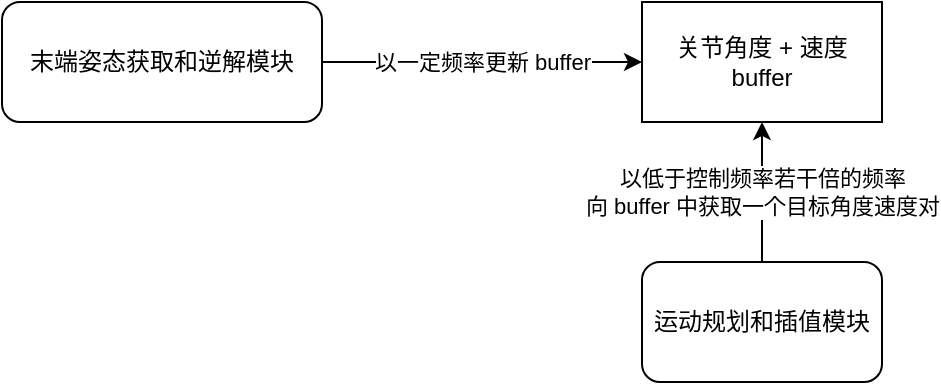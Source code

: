 <mxfile>
    <diagram id="ZOmf4asVj-D0tWPk4HrZ" name="第 1 页">
        <mxGraphModel dx="1194" dy="794" grid="1" gridSize="10" guides="1" tooltips="1" connect="1" arrows="1" fold="1" page="1" pageScale="1" pageWidth="827" pageHeight="1169" math="0" shadow="0">
            <root>
                <mxCell id="0"/>
                <mxCell id="1" parent="0"/>
                <mxCell id="6" value="以一定频率更新 buffer" style="edgeStyle=none;html=1;" edge="1" parent="1" source="3" target="4">
                    <mxGeometry relative="1" as="geometry"/>
                </mxCell>
                <mxCell id="3" value="末端姿态获取和逆解模块" style="rounded=1;whiteSpace=wrap;html=1;" vertex="1" parent="1">
                    <mxGeometry x="70" y="380" width="160" height="60" as="geometry"/>
                </mxCell>
                <mxCell id="4" value="关节角度 + 速度 buffer" style="rounded=0;whiteSpace=wrap;html=1;" vertex="1" parent="1">
                    <mxGeometry x="390" y="380" width="120" height="60" as="geometry"/>
                </mxCell>
                <mxCell id="8" value="以低于控制频率若干倍的频率&lt;br&gt;向 buffer 中获取一个目标角度速度对" style="edgeStyle=none;html=1;entryX=0.5;entryY=1;entryDx=0;entryDy=0;" edge="1" parent="1" source="5" target="4">
                    <mxGeometry relative="1" as="geometry"/>
                </mxCell>
                <mxCell id="5" value="运动规划和插值模块" style="rounded=1;whiteSpace=wrap;html=1;" vertex="1" parent="1">
                    <mxGeometry x="390" y="510" width="120" height="60" as="geometry"/>
                </mxCell>
            </root>
        </mxGraphModel>
    </diagram>
</mxfile>
